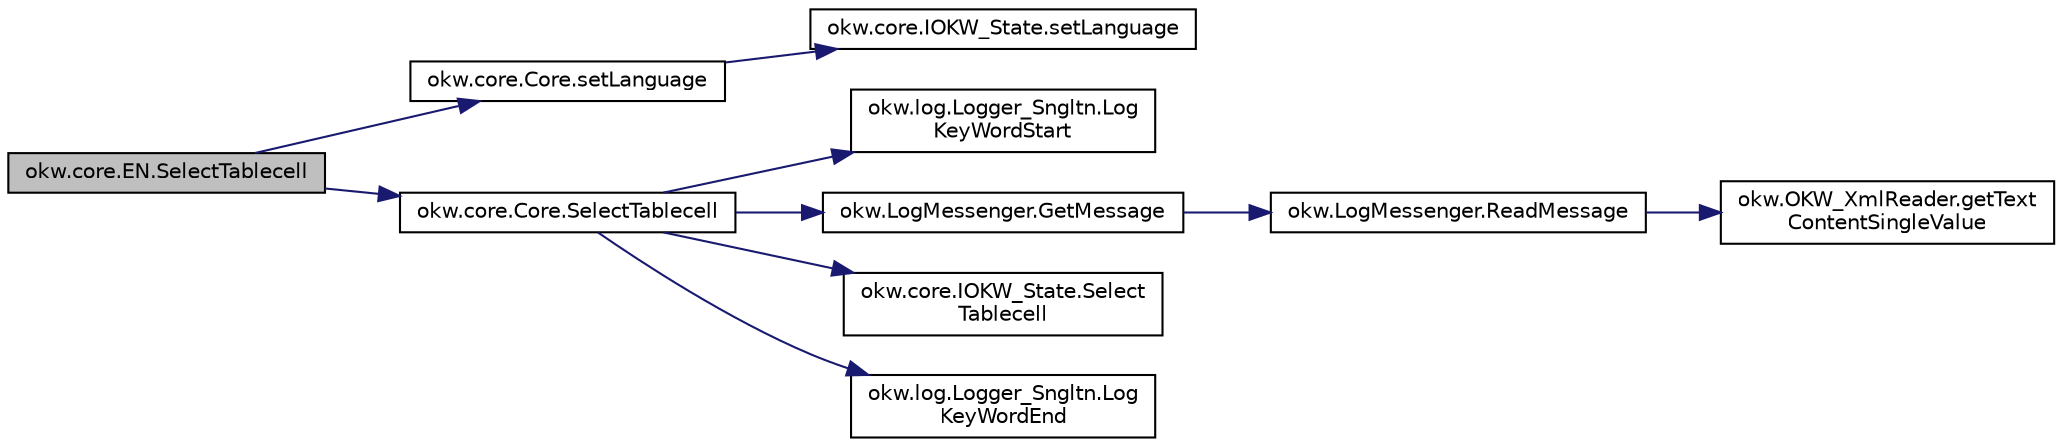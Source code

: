 digraph "okw.core.EN.SelectTablecell"
{
 // INTERACTIVE_SVG=YES
 // LATEX_PDF_SIZE
  edge [fontname="Helvetica",fontsize="10",labelfontname="Helvetica",labelfontsize="10"];
  node [fontname="Helvetica",fontsize="10",shape=record];
  rankdir="LR";
  Node1561 [label="okw.core.EN.SelectTablecell",height=0.2,width=0.4,color="black", fillcolor="grey75", style="filled", fontcolor="black",tooltip="Wählt die gegebene Tabellenzelle aus."];
  Node1561 -> Node1562 [color="midnightblue",fontsize="10",style="solid",fontname="Helvetica"];
  Node1562 [label="okw.core.Core.setLanguage",height=0.2,width=0.4,color="black", fillcolor="white", style="filled",URL="$classokw_1_1core_1_1_core.html#ab4e0f723d27cb11c944ec4c82c426100",tooltip="Setzt die Sprache auf den gegebenen wert Language."];
  Node1562 -> Node1563 [color="midnightblue",fontsize="10",style="solid",fontname="Helvetica"];
  Node1563 [label="okw.core.IOKW_State.setLanguage",height=0.2,width=0.4,color="black", fillcolor="white", style="filled",URL="$interfaceokw_1_1core_1_1_i_o_k_w___state.html#a866baa0bde08a47418f54d63bdb56097",tooltip="Interne Methode zum setzen der Sprache für die sprachabhängigen Ausgaben der Dokumentation (Log)."];
  Node1561 -> Node1564 [color="midnightblue",fontsize="10",style="solid",fontname="Helvetica"];
  Node1564 [label="okw.core.Core.SelectTablecell",height=0.2,width=0.4,color="black", fillcolor="white", style="filled",URL="$classokw_1_1core_1_1_core.html#a02e398b0aa11815b25b1471e4ce2795e",tooltip="Wählt die gegebene Tabellenzelle aus."];
  Node1564 -> Node1565 [color="midnightblue",fontsize="10",style="solid",fontname="Helvetica"];
  Node1565 [label="okw.log.Logger_Sngltn.Log\lKeyWordStart",height=0.2,width=0.4,color="black", fillcolor="white", style="filled",URL="$classokw_1_1log_1_1_logger___sngltn.html#a70ec25e200e00ecefc544e8fd371d2ef",tooltip="Ausgabe eines Schlüsselwortes."];
  Node1564 -> Node1566 [color="midnightblue",fontsize="10",style="solid",fontname="Helvetica"];
  Node1566 [label="okw.LogMessenger.GetMessage",height=0.2,width=0.4,color="black", fillcolor="white", style="filled",URL="$classokw_1_1_log_messenger.html#af225d1f037d47b3b085175c09d78bdd2",tooltip="Holt die Log-Meldung für MethodeNmae/Textkey ohne weitere Parameter."];
  Node1566 -> Node1567 [color="midnightblue",fontsize="10",style="solid",fontname="Helvetica"];
  Node1567 [label="okw.LogMessenger.ReadMessage",height=0.2,width=0.4,color="black", fillcolor="white", style="filled",URL="$classokw_1_1_log_messenger.html#a530cd6ab82ec82a04206a2e976ec06e3",tooltip="Interne Kernfunktion holt die Log-Meldung mit Platzhaltern aus der XML-Datei."];
  Node1567 -> Node1568 [color="midnightblue",fontsize="10",style="solid",fontname="Helvetica"];
  Node1568 [label="okw.OKW_XmlReader.getText\lContentSingleValue",height=0.2,width=0.4,color="black", fillcolor="white", style="filled",URL="$classokw_1_1_o_k_w___xml_reader.html#ab920b5335a2e1429c14cc5f8e79f39eb",tooltip="Lies den TextContent eines Tag."];
  Node1564 -> Node1569 [color="midnightblue",fontsize="10",style="solid",fontname="Helvetica"];
  Node1569 [label="okw.core.IOKW_State.Select\lTablecell",height=0.2,width=0.4,color="black", fillcolor="white", style="filled",URL="$interfaceokw_1_1core_1_1_i_o_k_w___state.html#ad4767e2f8655cd52ae27dac1351d9c18",tooltip="Wählt die gegebene Tabellenzelle aus."];
  Node1564 -> Node1570 [color="midnightblue",fontsize="10",style="solid",fontname="Helvetica"];
  Node1570 [label="okw.log.Logger_Sngltn.Log\lKeyWordEnd",height=0.2,width=0.4,color="black", fillcolor="white", style="filled",URL="$classokw_1_1log_1_1_logger___sngltn.html#aa7d2da98631d21644da70c187f03155e",tooltip="LogKeyWordEnd:"];
}
